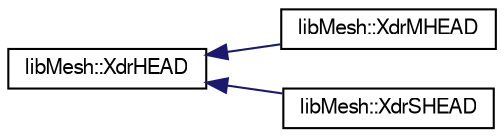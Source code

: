 digraph "Graphical Class Hierarchy"
{
  edge [fontname="FreeSans",fontsize="10",labelfontname="FreeSans",labelfontsize="10"];
  node [fontname="FreeSans",fontsize="10",shape=record];
  rankdir="LR";
  Node1 [label="libMesh::XdrHEAD",height=0.2,width=0.4,color="black", fillcolor="white", style="filled",URL="$classlibMesh_1_1XdrHEAD.html"];
  Node1 -> Node2 [dir="back",color="midnightblue",fontsize="10",style="solid",fontname="FreeSans"];
  Node2 [label="libMesh::XdrMHEAD",height=0.2,width=0.4,color="black", fillcolor="white", style="filled",URL="$classlibMesh_1_1XdrMHEAD.html"];
  Node1 -> Node3 [dir="back",color="midnightblue",fontsize="10",style="solid",fontname="FreeSans"];
  Node3 [label="libMesh::XdrSHEAD",height=0.2,width=0.4,color="black", fillcolor="white", style="filled",URL="$classlibMesh_1_1XdrSHEAD.html"];
}
